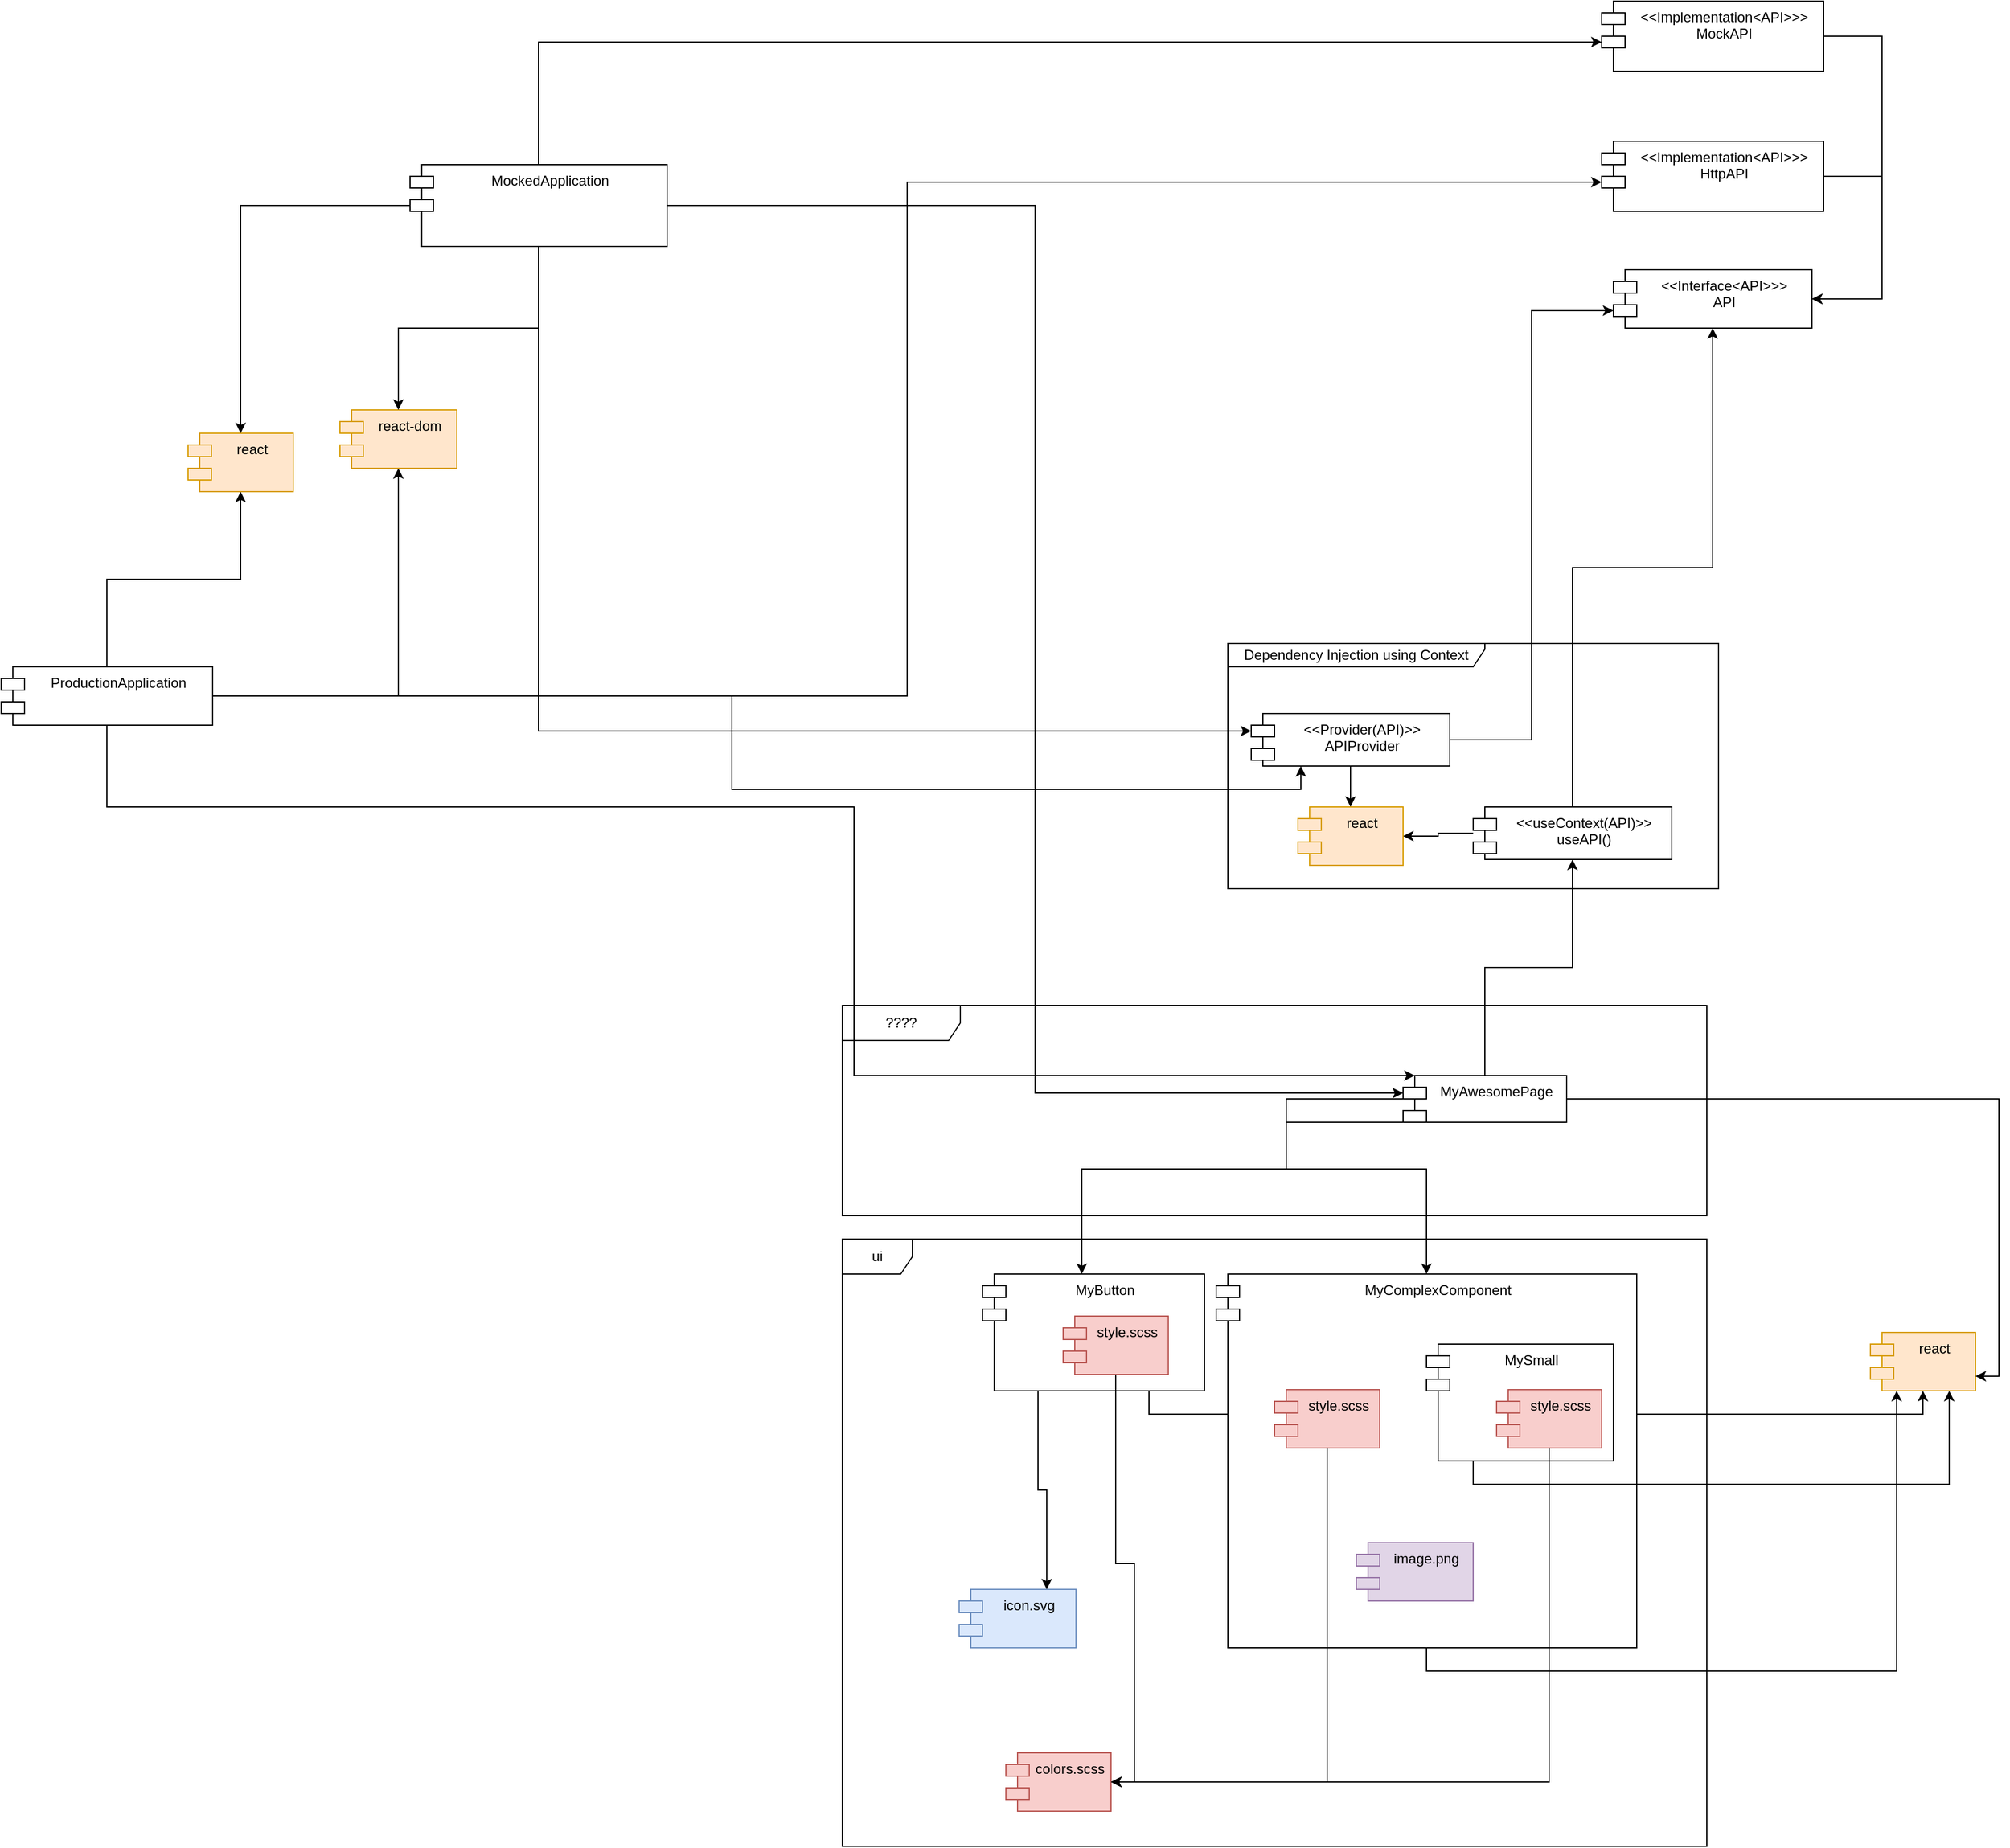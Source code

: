 <mxfile version="14.4.3" type="device"><diagram id="X1z4Ep-BHaWi17ma_UWm" name="Page-1"><mxGraphModel dx="3172" dy="2550" grid="1" gridSize="10" guides="1" tooltips="1" connect="1" arrows="1" fold="1" page="0" pageScale="1" pageWidth="827" pageHeight="1169" math="0" shadow="0"><root><mxCell id="0"/><mxCell id="1" parent="0"/><mxCell id="QiITTI51xGxahNkGuynx-13" value="ui" style="shape=umlFrame;whiteSpace=wrap;html=1;" vertex="1" parent="1"><mxGeometry x="180" y="410" width="740" height="520" as="geometry"/></mxCell><mxCell id="QiITTI51xGxahNkGuynx-1" value="react" style="shape=module;align=left;spacingLeft=20;align=center;verticalAlign=top;fillColor=#ffe6cc;strokeColor=#d79b00;" vertex="1" parent="1"><mxGeometry x="1060" y="490" width="90" height="50" as="geometry"/></mxCell><mxCell id="QiITTI51xGxahNkGuynx-11" style="edgeStyle=orthogonalEdgeStyle;rounded=0;orthogonalLoop=1;jettySize=auto;html=1;exitX=0.75;exitY=1;exitDx=0;exitDy=0;entryX=0.5;entryY=1;entryDx=0;entryDy=0;" edge="1" parent="1" source="QiITTI51xGxahNkGuynx-5" target="QiITTI51xGxahNkGuynx-1"><mxGeometry relative="1" as="geometry"/></mxCell><mxCell id="QiITTI51xGxahNkGuynx-18" value="icon.svg" style="shape=module;align=left;spacingLeft=20;align=center;verticalAlign=top;fillColor=#dae8fc;strokeColor=#6c8ebf;" vertex="1" parent="1"><mxGeometry x="280" y="710" width="100" height="50" as="geometry"/></mxCell><mxCell id="QiITTI51xGxahNkGuynx-9" value="colors.scss" style="shape=module;align=left;spacingLeft=20;align=center;verticalAlign=top;fillColor=#f8cecc;strokeColor=#b85450;" vertex="1" parent="1"><mxGeometry x="320" y="850" width="90" height="50" as="geometry"/></mxCell><mxCell id="QiITTI51xGxahNkGuynx-20" value="" style="group" vertex="1" connectable="0" parent="1"><mxGeometry x="300" y="440" width="190" height="100" as="geometry"/></mxCell><mxCell id="QiITTI51xGxahNkGuynx-5" value="MyButton" style="shape=module;align=left;spacingLeft=20;align=center;verticalAlign=top;" vertex="1" parent="QiITTI51xGxahNkGuynx-20"><mxGeometry width="190" height="100" as="geometry"/></mxCell><mxCell id="QiITTI51xGxahNkGuynx-6" value="style.scss" style="shape=module;align=left;spacingLeft=20;align=center;verticalAlign=top;fillColor=#f8cecc;strokeColor=#b85450;" vertex="1" parent="QiITTI51xGxahNkGuynx-20"><mxGeometry x="69" y="36" width="90" height="50" as="geometry"/></mxCell><mxCell id="QiITTI51xGxahNkGuynx-10" style="edgeStyle=orthogonalEdgeStyle;rounded=0;orthogonalLoop=1;jettySize=auto;html=1;exitX=0.5;exitY=1;exitDx=0;exitDy=0;entryX=1;entryY=0.5;entryDx=0;entryDy=0;" edge="1" parent="1" source="QiITTI51xGxahNkGuynx-6" target="QiITTI51xGxahNkGuynx-9"><mxGeometry x="319" y="510" as="geometry"/></mxCell><mxCell id="QiITTI51xGxahNkGuynx-21" style="edgeStyle=orthogonalEdgeStyle;rounded=0;orthogonalLoop=1;jettySize=auto;html=1;exitX=0.25;exitY=1;exitDx=0;exitDy=0;entryX=0.75;entryY=0;entryDx=0;entryDy=0;" edge="1" parent="1" source="QiITTI51xGxahNkGuynx-5" target="QiITTI51xGxahNkGuynx-18"><mxGeometry relative="1" as="geometry"/></mxCell><mxCell id="QiITTI51xGxahNkGuynx-40" style="edgeStyle=orthogonalEdgeStyle;rounded=0;orthogonalLoop=1;jettySize=auto;html=1;exitX=0.5;exitY=1;exitDx=0;exitDy=0;entryX=0.25;entryY=1;entryDx=0;entryDy=0;" edge="1" parent="1" source="QiITTI51xGxahNkGuynx-22" target="QiITTI51xGxahNkGuynx-1"><mxGeometry relative="1" as="geometry"/></mxCell><mxCell id="QiITTI51xGxahNkGuynx-22" value="MyComplexComponent" style="shape=module;align=left;spacingLeft=20;align=center;verticalAlign=top;" vertex="1" parent="1"><mxGeometry x="500" y="440" width="360" height="320" as="geometry"/></mxCell><mxCell id="QiITTI51xGxahNkGuynx-39" style="edgeStyle=orthogonalEdgeStyle;rounded=0;orthogonalLoop=1;jettySize=auto;html=1;exitX=0.25;exitY=1;exitDx=0;exitDy=0;entryX=0.75;entryY=1;entryDx=0;entryDy=0;" edge="1" parent="1" source="QiITTI51xGxahNkGuynx-24" target="QiITTI51xGxahNkGuynx-1"><mxGeometry relative="1" as="geometry"/></mxCell><mxCell id="QiITTI51xGxahNkGuynx-24" value="MySmall" style="shape=module;align=left;spacingLeft=20;align=center;verticalAlign=top;" vertex="1" parent="1"><mxGeometry x="680" y="500" width="160" height="100" as="geometry"/></mxCell><mxCell id="QiITTI51xGxahNkGuynx-32" style="edgeStyle=orthogonalEdgeStyle;rounded=0;orthogonalLoop=1;jettySize=auto;html=1;exitX=0.5;exitY=1;exitDx=0;exitDy=0;entryX=1;entryY=0.5;entryDx=0;entryDy=0;" edge="1" parent="1" source="QiITTI51xGxahNkGuynx-25" target="QiITTI51xGxahNkGuynx-9"><mxGeometry relative="1" as="geometry"/></mxCell><mxCell id="QiITTI51xGxahNkGuynx-25" value="style.scss" style="shape=module;align=left;spacingLeft=20;align=center;verticalAlign=top;fillColor=#f8cecc;strokeColor=#b85450;" vertex="1" parent="1"><mxGeometry x="740" y="539" width="90" height="50" as="geometry"/></mxCell><mxCell id="QiITTI51xGxahNkGuynx-30" style="edgeStyle=orthogonalEdgeStyle;rounded=0;orthogonalLoop=1;jettySize=auto;html=1;exitX=0.5;exitY=1;exitDx=0;exitDy=0;entryX=1;entryY=0.5;entryDx=0;entryDy=0;" edge="1" parent="1" source="QiITTI51xGxahNkGuynx-29" target="QiITTI51xGxahNkGuynx-9"><mxGeometry relative="1" as="geometry"/></mxCell><mxCell id="QiITTI51xGxahNkGuynx-29" value="style.scss" style="shape=module;align=left;spacingLeft=20;align=center;verticalAlign=top;fillColor=#f8cecc;strokeColor=#b85450;" vertex="1" parent="1"><mxGeometry x="550" y="539" width="90" height="50" as="geometry"/></mxCell><mxCell id="QiITTI51xGxahNkGuynx-33" value="????" style="shape=umlFrame;whiteSpace=wrap;html=1;width=101;height=30;" vertex="1" parent="1"><mxGeometry x="180" y="210" width="740" height="180" as="geometry"/></mxCell><mxCell id="QiITTI51xGxahNkGuynx-37" style="edgeStyle=orthogonalEdgeStyle;rounded=0;orthogonalLoop=1;jettySize=auto;html=1;" edge="1" parent="1" source="QiITTI51xGxahNkGuynx-36" target="QiITTI51xGxahNkGuynx-22"><mxGeometry relative="1" as="geometry"><Array as="points"><mxPoint x="560" y="350"/><mxPoint x="680" y="350"/></Array></mxGeometry></mxCell><mxCell id="QiITTI51xGxahNkGuynx-38" style="edgeStyle=orthogonalEdgeStyle;rounded=0;orthogonalLoop=1;jettySize=auto;html=1;exitX=0.5;exitY=1;exitDx=0;exitDy=0;" edge="1" parent="1" source="QiITTI51xGxahNkGuynx-36" target="QiITTI51xGxahNkGuynx-5"><mxGeometry relative="1" as="geometry"><Array as="points"><mxPoint x="560" y="350"/><mxPoint x="385" y="350"/></Array></mxGeometry></mxCell><mxCell id="QiITTI51xGxahNkGuynx-41" style="edgeStyle=orthogonalEdgeStyle;rounded=0;orthogonalLoop=1;jettySize=auto;html=1;entryX=1;entryY=0.75;entryDx=0;entryDy=0;" edge="1" parent="1" source="QiITTI51xGxahNkGuynx-36" target="QiITTI51xGxahNkGuynx-1"><mxGeometry relative="1" as="geometry"/></mxCell><mxCell id="QiITTI51xGxahNkGuynx-44" style="edgeStyle=orthogonalEdgeStyle;rounded=0;orthogonalLoop=1;jettySize=auto;html=1;exitX=0.5;exitY=0;exitDx=0;exitDy=0;entryX=0.5;entryY=1;entryDx=0;entryDy=0;" edge="1" parent="1" source="QiITTI51xGxahNkGuynx-36" target="QiITTI51xGxahNkGuynx-43"><mxGeometry relative="1" as="geometry"/></mxCell><mxCell id="QiITTI51xGxahNkGuynx-36" value="MyAwesomePage" style="shape=module;align=left;spacingLeft=20;align=center;verticalAlign=top;" vertex="1" parent="1"><mxGeometry x="660" y="270" width="140" height="40" as="geometry"/></mxCell><mxCell id="QiITTI51xGxahNkGuynx-42" value="Dependency Injection using Context" style="shape=umlFrame;whiteSpace=wrap;html=1;width=220;height=20;" vertex="1" parent="1"><mxGeometry x="510" y="-100" width="420" height="210" as="geometry"/></mxCell><mxCell id="QiITTI51xGxahNkGuynx-46" style="edgeStyle=orthogonalEdgeStyle;rounded=0;orthogonalLoop=1;jettySize=auto;html=1;entryX=0.5;entryY=1;entryDx=0;entryDy=0;" edge="1" parent="1" source="QiITTI51xGxahNkGuynx-43" target="QiITTI51xGxahNkGuynx-45"><mxGeometry relative="1" as="geometry"/></mxCell><mxCell id="QiITTI51xGxahNkGuynx-82" style="edgeStyle=orthogonalEdgeStyle;rounded=0;orthogonalLoop=1;jettySize=auto;html=1;entryX=1;entryY=0.5;entryDx=0;entryDy=0;" edge="1" parent="1" source="QiITTI51xGxahNkGuynx-43" target="QiITTI51xGxahNkGuynx-81"><mxGeometry relative="1" as="geometry"/></mxCell><mxCell id="QiITTI51xGxahNkGuynx-43" value="&lt;&lt;useContext(API)&gt;&gt;&#10;useAPI()" style="shape=module;align=left;spacingLeft=20;align=center;verticalAlign=top;" vertex="1" parent="1"><mxGeometry x="720" y="40" width="170" height="45" as="geometry"/></mxCell><mxCell id="QiITTI51xGxahNkGuynx-45" value="&lt;&lt;Interface&lt;API&gt;&gt;&gt;&#10;API" style="shape=module;align=left;spacingLeft=20;align=center;verticalAlign=top;" vertex="1" parent="1"><mxGeometry x="840" y="-420" width="170" height="50" as="geometry"/></mxCell><mxCell id="QiITTI51xGxahNkGuynx-80" style="edgeStyle=orthogonalEdgeStyle;rounded=0;orthogonalLoop=1;jettySize=auto;html=1;entryX=1;entryY=0.5;entryDx=0;entryDy=0;exitX=1;exitY=0.5;exitDx=0;exitDy=0;" edge="1" parent="1" source="QiITTI51xGxahNkGuynx-47" target="QiITTI51xGxahNkGuynx-45"><mxGeometry relative="1" as="geometry"><Array as="points"><mxPoint x="1070" y="-500"/><mxPoint x="1070" y="-395"/></Array></mxGeometry></mxCell><mxCell id="QiITTI51xGxahNkGuynx-47" value="&lt;&lt;Implementation&lt;API&gt;&gt;&gt;&#10;HttpAPI" style="shape=module;align=left;spacingLeft=20;align=center;verticalAlign=top;" vertex="1" parent="1"><mxGeometry x="830" y="-530" width="190" height="60" as="geometry"/></mxCell><mxCell id="QiITTI51xGxahNkGuynx-79" style="edgeStyle=orthogonalEdgeStyle;rounded=0;orthogonalLoop=1;jettySize=auto;html=1;entryX=1;entryY=0.5;entryDx=0;entryDy=0;exitX=1;exitY=0.5;exitDx=0;exitDy=0;" edge="1" parent="1" source="QiITTI51xGxahNkGuynx-49" target="QiITTI51xGxahNkGuynx-45"><mxGeometry relative="1" as="geometry"><Array as="points"><mxPoint x="1070" y="-620"/><mxPoint x="1070" y="-395"/></Array></mxGeometry></mxCell><mxCell id="QiITTI51xGxahNkGuynx-49" value="&lt;&lt;Implementation&lt;API&gt;&gt;&gt;&#10;MockAPI" style="shape=module;align=left;spacingLeft=20;align=center;verticalAlign=top;" vertex="1" parent="1"><mxGeometry x="830" y="-650" width="190" height="60" as="geometry"/></mxCell><mxCell id="QiITTI51xGxahNkGuynx-52" style="edgeStyle=orthogonalEdgeStyle;rounded=0;orthogonalLoop=1;jettySize=auto;html=1;entryX=0;entryY=0;entryDx=0;entryDy=35;entryPerimeter=0;" edge="1" parent="1" source="QiITTI51xGxahNkGuynx-51" target="QiITTI51xGxahNkGuynx-45"><mxGeometry relative="1" as="geometry"/></mxCell><mxCell id="QiITTI51xGxahNkGuynx-83" style="edgeStyle=orthogonalEdgeStyle;rounded=0;orthogonalLoop=1;jettySize=auto;html=1;" edge="1" parent="1" source="QiITTI51xGxahNkGuynx-51" target="QiITTI51xGxahNkGuynx-81"><mxGeometry relative="1" as="geometry"/></mxCell><mxCell id="QiITTI51xGxahNkGuynx-51" value="&lt;&lt;Provider(API)&gt;&gt;&#10;APIProvider" style="shape=module;align=left;spacingLeft=20;align=center;verticalAlign=top;" vertex="1" parent="1"><mxGeometry x="530" y="-40" width="170" height="45" as="geometry"/></mxCell><mxCell id="QiITTI51xGxahNkGuynx-55" style="edgeStyle=orthogonalEdgeStyle;rounded=0;orthogonalLoop=1;jettySize=auto;html=1;entryX=0.25;entryY=1;entryDx=0;entryDy=0;" edge="1" parent="1" source="QiITTI51xGxahNkGuynx-54" target="QiITTI51xGxahNkGuynx-51"><mxGeometry relative="1" as="geometry"/></mxCell><mxCell id="QiITTI51xGxahNkGuynx-56" style="edgeStyle=orthogonalEdgeStyle;rounded=0;orthogonalLoop=1;jettySize=auto;html=1;entryX=0;entryY=0;entryDx=10;entryDy=0;entryPerimeter=0;exitX=0.5;exitY=1;exitDx=0;exitDy=0;" edge="1" parent="1" source="QiITTI51xGxahNkGuynx-54" target="QiITTI51xGxahNkGuynx-36"><mxGeometry relative="1" as="geometry"><Array as="points"><mxPoint x="130" y="40"/><mxPoint x="190" y="40"/><mxPoint x="190" y="260"/></Array></mxGeometry></mxCell><mxCell id="QiITTI51xGxahNkGuynx-61" style="edgeStyle=orthogonalEdgeStyle;rounded=0;orthogonalLoop=1;jettySize=auto;html=1;" edge="1" parent="1" source="QiITTI51xGxahNkGuynx-54" target="QiITTI51xGxahNkGuynx-60"><mxGeometry relative="1" as="geometry"/></mxCell><mxCell id="QiITTI51xGxahNkGuynx-64" style="edgeStyle=orthogonalEdgeStyle;rounded=0;orthogonalLoop=1;jettySize=auto;html=1;entryX=0.5;entryY=1;entryDx=0;entryDy=0;" edge="1" parent="1" source="QiITTI51xGxahNkGuynx-54" target="QiITTI51xGxahNkGuynx-63"><mxGeometry relative="1" as="geometry"/></mxCell><mxCell id="QiITTI51xGxahNkGuynx-66" style="edgeStyle=orthogonalEdgeStyle;rounded=0;orthogonalLoop=1;jettySize=auto;html=1;entryX=0;entryY=0;entryDx=0;entryDy=35;entryPerimeter=0;" edge="1" parent="1" source="QiITTI51xGxahNkGuynx-54" target="QiITTI51xGxahNkGuynx-47"><mxGeometry relative="1" as="geometry"/></mxCell><mxCell id="QiITTI51xGxahNkGuynx-54" value="ProductionApplication" style="shape=module;align=left;spacingLeft=20;align=center;verticalAlign=top;" vertex="1" parent="1"><mxGeometry x="-540" y="-80" width="181" height="50" as="geometry"/></mxCell><mxCell id="QiITTI51xGxahNkGuynx-60" value="react-dom" style="shape=module;align=left;spacingLeft=20;align=center;verticalAlign=top;fillColor=#ffe6cc;strokeColor=#d79b00;" vertex="1" parent="1"><mxGeometry x="-250" y="-300" width="100" height="50" as="geometry"/></mxCell><mxCell id="QiITTI51xGxahNkGuynx-63" value="react" style="shape=module;align=left;spacingLeft=20;align=center;verticalAlign=top;fillColor=#ffe6cc;strokeColor=#d79b00;" vertex="1" parent="1"><mxGeometry x="-380" y="-280" width="90" height="50" as="geometry"/></mxCell><mxCell id="QiITTI51xGxahNkGuynx-69" style="edgeStyle=orthogonalEdgeStyle;rounded=0;orthogonalLoop=1;jettySize=auto;html=1;entryX=0.5;entryY=0;entryDx=0;entryDy=0;" edge="1" parent="1" source="QiITTI51xGxahNkGuynx-67" target="QiITTI51xGxahNkGuynx-63"><mxGeometry relative="1" as="geometry"/></mxCell><mxCell id="QiITTI51xGxahNkGuynx-71" style="edgeStyle=orthogonalEdgeStyle;rounded=0;orthogonalLoop=1;jettySize=auto;html=1;exitX=0.5;exitY=1;exitDx=0;exitDy=0;entryX=0;entryY=0;entryDx=0;entryDy=15;entryPerimeter=0;" edge="1" parent="1" source="QiITTI51xGxahNkGuynx-67" target="QiITTI51xGxahNkGuynx-51"><mxGeometry relative="1" as="geometry"/></mxCell><mxCell id="QiITTI51xGxahNkGuynx-72" style="edgeStyle=orthogonalEdgeStyle;rounded=0;orthogonalLoop=1;jettySize=auto;html=1;entryX=0;entryY=0;entryDx=0;entryDy=15;entryPerimeter=0;" edge="1" parent="1" source="QiITTI51xGxahNkGuynx-67" target="QiITTI51xGxahNkGuynx-36"><mxGeometry relative="1" as="geometry"/></mxCell><mxCell id="QiITTI51xGxahNkGuynx-75" style="edgeStyle=orthogonalEdgeStyle;rounded=0;orthogonalLoop=1;jettySize=auto;html=1;entryX=0.5;entryY=0;entryDx=0;entryDy=0;" edge="1" parent="1" source="QiITTI51xGxahNkGuynx-67" target="QiITTI51xGxahNkGuynx-60"><mxGeometry relative="1" as="geometry"/></mxCell><mxCell id="QiITTI51xGxahNkGuynx-84" style="edgeStyle=orthogonalEdgeStyle;rounded=0;orthogonalLoop=1;jettySize=auto;html=1;entryX=0;entryY=0;entryDx=0;entryDy=35;entryPerimeter=0;" edge="1" parent="1" source="QiITTI51xGxahNkGuynx-67" target="QiITTI51xGxahNkGuynx-49"><mxGeometry relative="1" as="geometry"><Array as="points"><mxPoint x="-80" y="-615"/></Array></mxGeometry></mxCell><mxCell id="QiITTI51xGxahNkGuynx-67" value="MockedApplication" style="shape=module;align=left;spacingLeft=20;align=center;verticalAlign=top;" vertex="1" parent="1"><mxGeometry x="-190" y="-510" width="220" height="70" as="geometry"/></mxCell><mxCell id="QiITTI51xGxahNkGuynx-73" value="image.png" style="shape=module;align=left;spacingLeft=20;align=center;verticalAlign=top;fillColor=#e1d5e7;strokeColor=#9673a6;" vertex="1" parent="1"><mxGeometry x="620" y="670" width="100" height="50" as="geometry"/></mxCell><mxCell id="QiITTI51xGxahNkGuynx-81" value="react" style="shape=module;align=left;spacingLeft=20;align=center;verticalAlign=top;fillColor=#ffe6cc;strokeColor=#d79b00;" vertex="1" parent="1"><mxGeometry x="570" y="40" width="90" height="50" as="geometry"/></mxCell></root></mxGraphModel></diagram></mxfile>